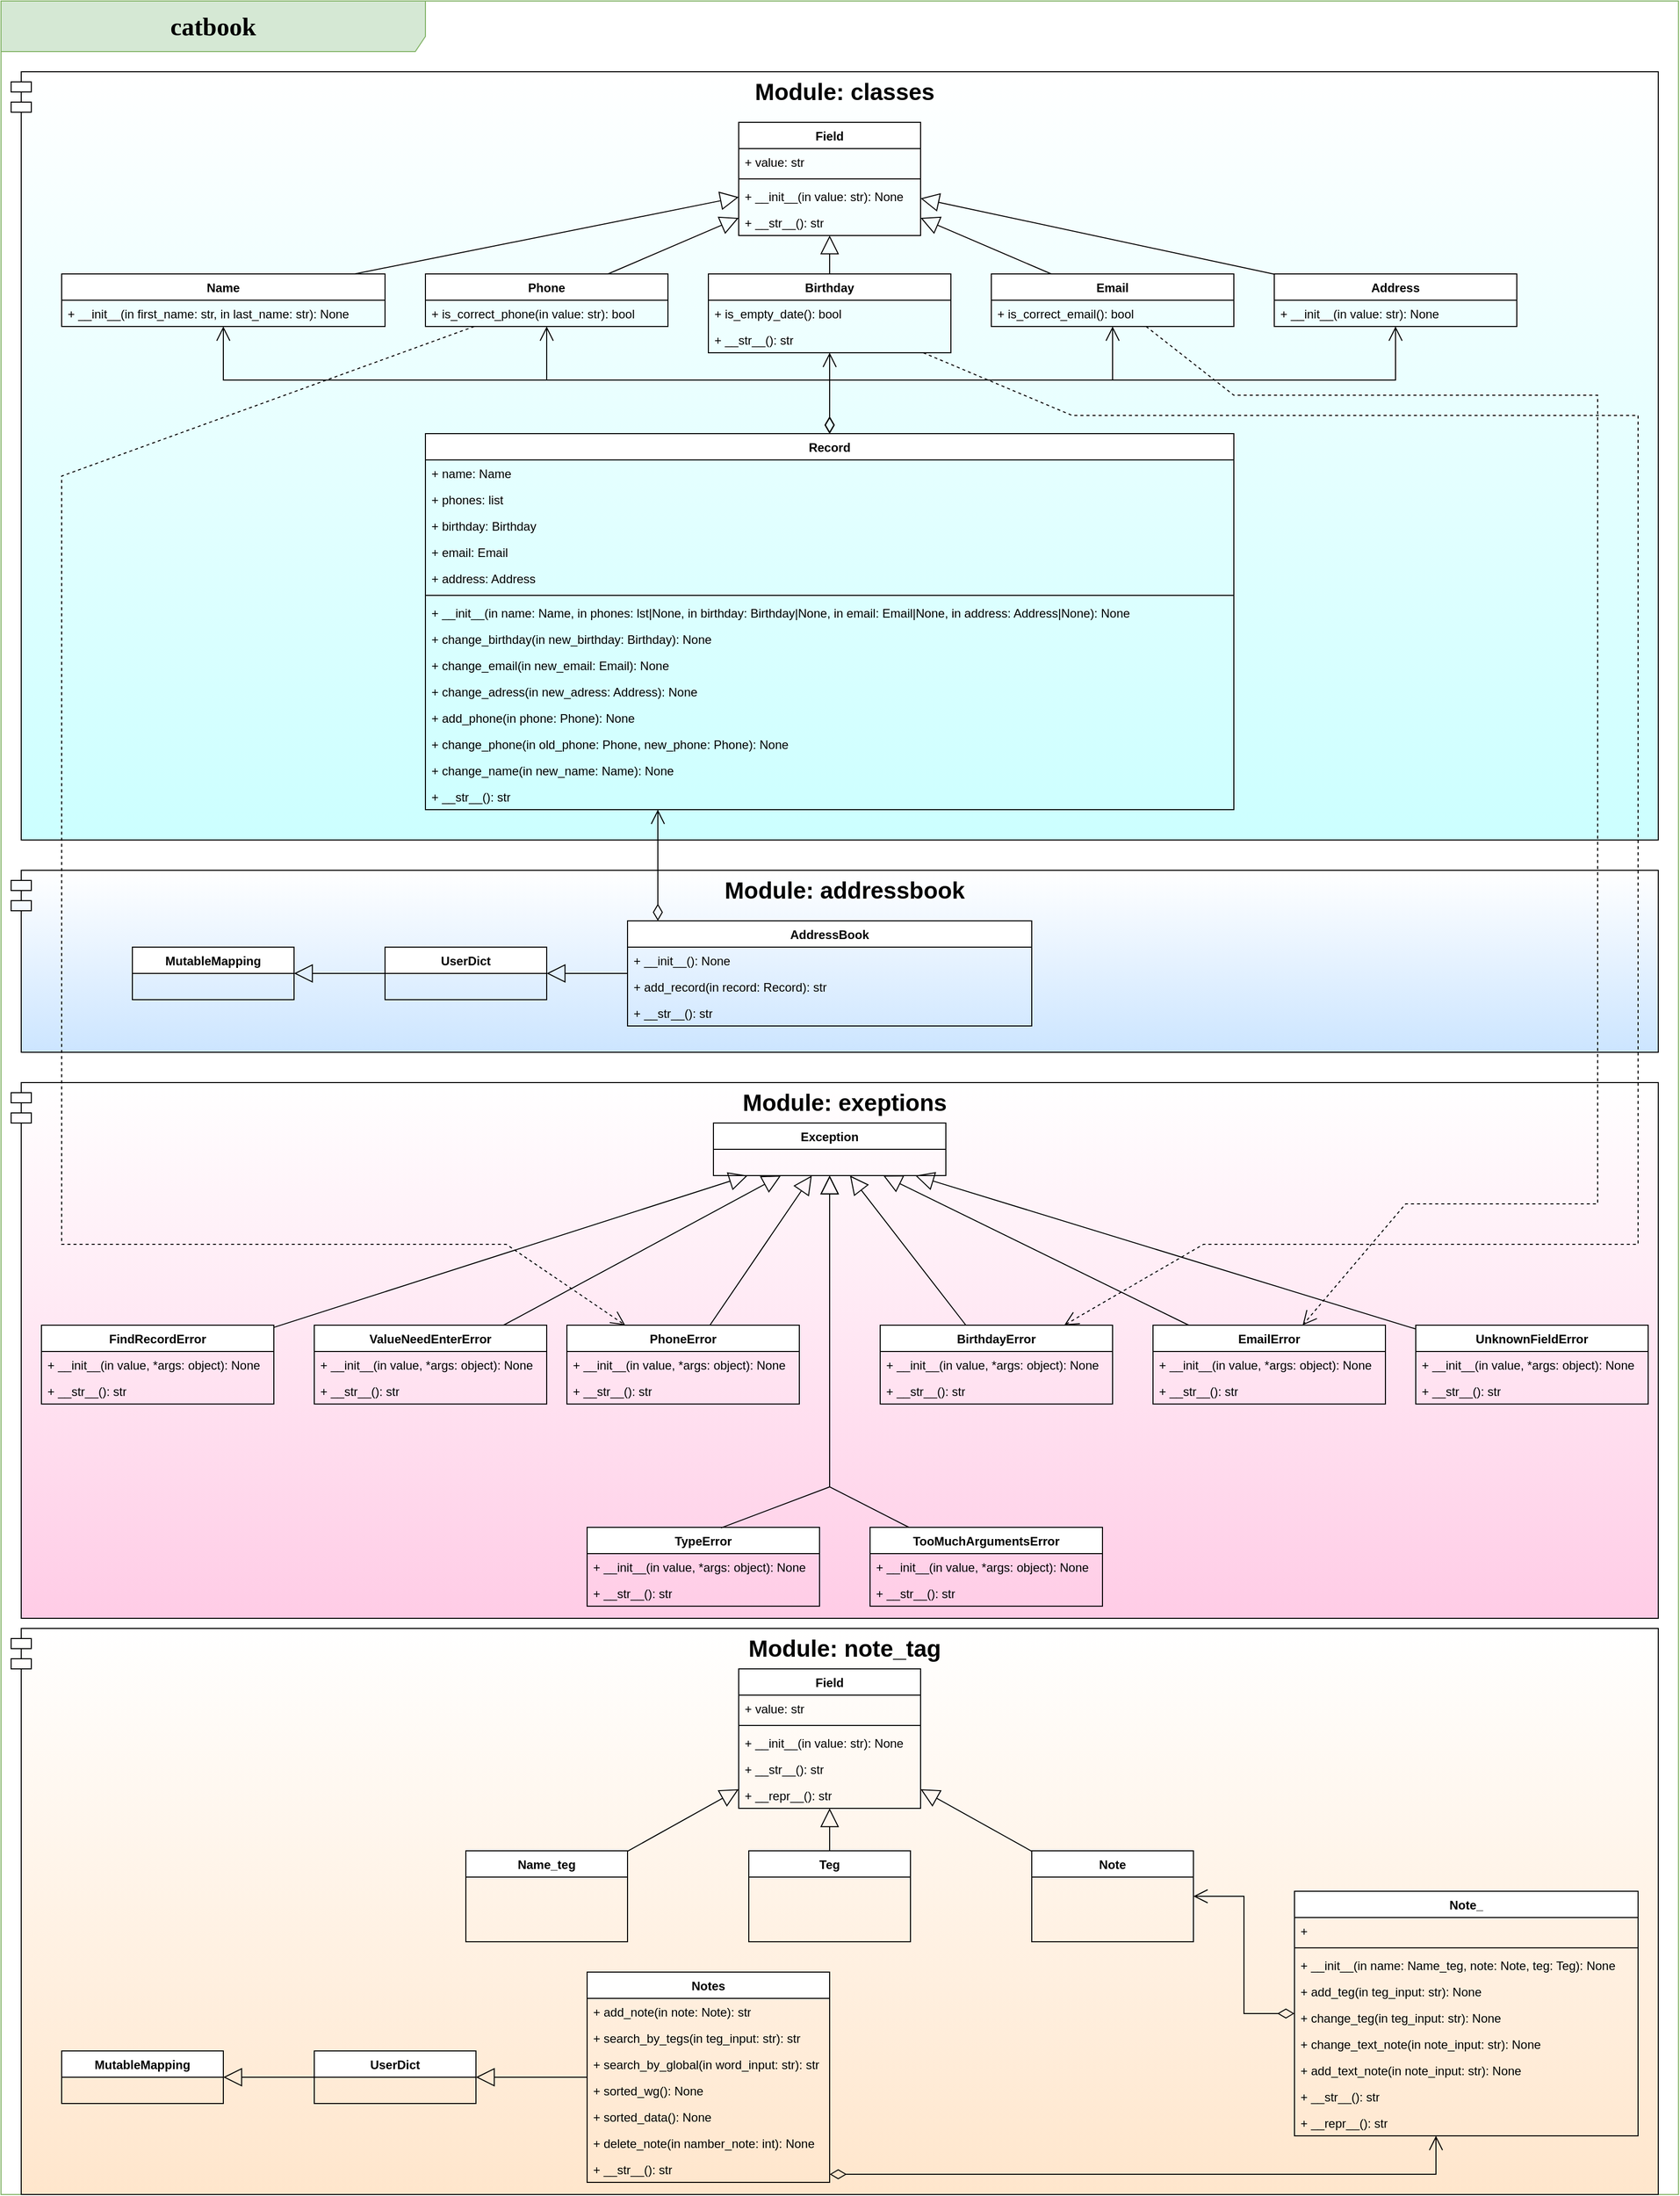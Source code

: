 <mxfile version="21.6.8" type="github">
  <diagram name="Page-1" id="c4acf3e9-155e-7222-9cf6-157b1a14988f">
    <mxGraphModel dx="1956" dy="1138" grid="1" gridSize="10" guides="1" tooltips="1" connect="1" arrows="1" fold="1" page="1" pageScale="1" pageWidth="850" pageHeight="1100" background="none" math="0" shadow="0">
      <root>
        <mxCell id="0" />
        <mxCell id="1" parent="0" />
        <mxCell id="17acba5748e5396b-1" value="&lt;font style=&quot;font-size: 25px;&quot;&gt;&lt;b&gt;catbook&lt;/b&gt;&lt;/font&gt;" style="shape=umlFrame;whiteSpace=wrap;html=1;rounded=0;shadow=0;comic=0;labelBackgroundColor=none;strokeWidth=1;fontFamily=Verdana;fontSize=10;align=center;fillColor=#d5e8d4;strokeColor=#82b366;width=420;height=50;" parent="1" vertex="1">
          <mxGeometry x="20" y="10" width="1660" height="2170" as="geometry" />
        </mxCell>
        <mxCell id="bwZgKnfz8c7N0l1E8Si0-208" value="&lt;font style=&quot;font-size: 23px;&quot;&gt;&lt;b&gt;Module: note_tag&lt;/b&gt;&lt;/font&gt;" style="shape=module;align=left;spacingLeft=20;align=center;verticalAlign=top;whiteSpace=wrap;html=1;fillStyle=solid;gradientColor=#FFE6CC;" vertex="1" parent="1">
          <mxGeometry x="30" y="1620" width="1630" height="560" as="geometry" />
        </mxCell>
        <mxCell id="bwZgKnfz8c7N0l1E8Si0-207" value="&lt;font style=&quot;font-size: 23px;&quot;&gt;&lt;b&gt;Module: exeptions&lt;/b&gt;&lt;/font&gt;" style="shape=module;align=left;spacingLeft=20;align=center;verticalAlign=top;whiteSpace=wrap;html=1;fillStyle=solid;gradientColor=#FFCCE6;" vertex="1" parent="1">
          <mxGeometry x="30" y="1080" width="1630" height="530" as="geometry" />
        </mxCell>
        <mxCell id="bwZgKnfz8c7N0l1E8Si0-205" value="&lt;font style=&quot;font-size: 23px;&quot;&gt;&lt;b&gt;Module: addressbook&lt;/b&gt;&lt;/font&gt;" style="shape=module;align=left;spacingLeft=20;align=center;verticalAlign=top;whiteSpace=wrap;html=1;fillStyle=solid;gradientColor=#CCE5FF;" vertex="1" parent="1">
          <mxGeometry x="30" y="870" width="1630" height="180" as="geometry" />
        </mxCell>
        <mxCell id="bwZgKnfz8c7N0l1E8Si0-204" value="&lt;font style=&quot;font-size: 23px;&quot;&gt;&lt;b&gt;Module: classes&lt;/b&gt;&lt;/font&gt;" style="shape=module;align=left;spacingLeft=20;align=center;verticalAlign=top;whiteSpace=wrap;html=1;fillStyle=solid;gradientColor=#CCFFFF;" vertex="1" parent="1">
          <mxGeometry x="30" y="80" width="1630" height="760" as="geometry" />
        </mxCell>
        <mxCell id="bwZgKnfz8c7N0l1E8Si0-1" value="Field" style="swimlane;fontStyle=1;align=center;verticalAlign=top;childLayout=stackLayout;horizontal=1;startSize=26;horizontalStack=0;resizeParent=1;resizeParentMax=0;resizeLast=0;collapsible=1;marginBottom=0;whiteSpace=wrap;html=1;" vertex="1" parent="1">
          <mxGeometry x="750" y="130" width="180" height="112" as="geometry" />
        </mxCell>
        <mxCell id="bwZgKnfz8c7N0l1E8Si0-2" value="+ value: str" style="text;strokeColor=none;fillColor=none;align=left;verticalAlign=top;spacingLeft=4;spacingRight=4;overflow=hidden;rotatable=0;points=[[0,0.5],[1,0.5]];portConstraint=eastwest;whiteSpace=wrap;html=1;" vertex="1" parent="bwZgKnfz8c7N0l1E8Si0-1">
          <mxGeometry y="26" width="180" height="26" as="geometry" />
        </mxCell>
        <mxCell id="bwZgKnfz8c7N0l1E8Si0-3" value="" style="line;strokeWidth=1;fillColor=none;align=left;verticalAlign=middle;spacingTop=-1;spacingLeft=3;spacingRight=3;rotatable=0;labelPosition=right;points=[];portConstraint=eastwest;strokeColor=inherit;" vertex="1" parent="bwZgKnfz8c7N0l1E8Si0-1">
          <mxGeometry y="52" width="180" height="8" as="geometry" />
        </mxCell>
        <mxCell id="bwZgKnfz8c7N0l1E8Si0-4" value="+ __init__(in value: str): None" style="text;strokeColor=none;fillColor=none;align=left;verticalAlign=top;spacingLeft=4;spacingRight=4;overflow=hidden;rotatable=0;points=[[0,0.5],[1,0.5]];portConstraint=eastwest;whiteSpace=wrap;html=1;" vertex="1" parent="bwZgKnfz8c7N0l1E8Si0-1">
          <mxGeometry y="60" width="180" height="26" as="geometry" />
        </mxCell>
        <mxCell id="bwZgKnfz8c7N0l1E8Si0-5" value="+ __str__(): str" style="text;strokeColor=none;fillColor=none;align=left;verticalAlign=top;spacingLeft=4;spacingRight=4;overflow=hidden;rotatable=0;points=[[0,0.5],[1,0.5]];portConstraint=eastwest;whiteSpace=wrap;html=1;" vertex="1" parent="bwZgKnfz8c7N0l1E8Si0-1">
          <mxGeometry y="86" width="180" height="26" as="geometry" />
        </mxCell>
        <mxCell id="bwZgKnfz8c7N0l1E8Si0-6" value="Name" style="swimlane;fontStyle=1;align=center;verticalAlign=top;childLayout=stackLayout;horizontal=1;startSize=26;horizontalStack=0;resizeParent=1;resizeParentMax=0;resizeLast=0;collapsible=1;marginBottom=0;whiteSpace=wrap;html=1;" vertex="1" parent="1">
          <mxGeometry x="80" y="280" width="320" height="52" as="geometry" />
        </mxCell>
        <mxCell id="bwZgKnfz8c7N0l1E8Si0-9" value="+ __init__(in&amp;nbsp;first_name: str, in last_name&lt;span style=&quot;border-color: var(--border-color); background-color: initial;&quot;&gt;: str&lt;/span&gt;&lt;span style=&quot;background-color: initial;&quot;&gt;): None&lt;/span&gt;" style="text;strokeColor=none;fillColor=none;align=left;verticalAlign=top;spacingLeft=4;spacingRight=4;overflow=hidden;rotatable=0;points=[[0,0.5],[1,0.5]];portConstraint=eastwest;whiteSpace=wrap;html=1;" vertex="1" parent="bwZgKnfz8c7N0l1E8Si0-6">
          <mxGeometry y="26" width="320" height="26" as="geometry" />
        </mxCell>
        <mxCell id="bwZgKnfz8c7N0l1E8Si0-12" value="Phone" style="swimlane;fontStyle=1;align=center;verticalAlign=top;childLayout=stackLayout;horizontal=1;startSize=26;horizontalStack=0;resizeParent=1;resizeParentMax=0;resizeLast=0;collapsible=1;marginBottom=0;whiteSpace=wrap;html=1;" vertex="1" parent="1">
          <mxGeometry x="440" y="280" width="240" height="52" as="geometry" />
        </mxCell>
        <mxCell id="bwZgKnfz8c7N0l1E8Si0-13" value="+&amp;nbsp;is_correct_phone&lt;span style=&quot;background-color: initial;&quot;&gt;(in&amp;nbsp;value: str&lt;/span&gt;&lt;span style=&quot;background-color: initial;&quot;&gt;): bool&lt;/span&gt;" style="text;strokeColor=none;fillColor=none;align=left;verticalAlign=top;spacingLeft=4;spacingRight=4;overflow=hidden;rotatable=0;points=[[0,0.5],[1,0.5]];portConstraint=eastwest;whiteSpace=wrap;html=1;" vertex="1" parent="bwZgKnfz8c7N0l1E8Si0-12">
          <mxGeometry y="26" width="240" height="26" as="geometry" />
        </mxCell>
        <mxCell id="bwZgKnfz8c7N0l1E8Si0-16" value="Birthday" style="swimlane;fontStyle=1;align=center;verticalAlign=top;childLayout=stackLayout;horizontal=1;startSize=26;horizontalStack=0;resizeParent=1;resizeParentMax=0;resizeLast=0;collapsible=1;marginBottom=0;whiteSpace=wrap;html=1;" vertex="1" parent="1">
          <mxGeometry x="720" y="280" width="240" height="78" as="geometry" />
        </mxCell>
        <mxCell id="bwZgKnfz8c7N0l1E8Si0-17" value="+&amp;nbsp;is_empty_date&lt;span style=&quot;background-color: initial;&quot;&gt;(&lt;/span&gt;&lt;span style=&quot;background-color: initial;&quot;&gt;): bool&lt;/span&gt;" style="text;strokeColor=none;fillColor=none;align=left;verticalAlign=top;spacingLeft=4;spacingRight=4;overflow=hidden;rotatable=0;points=[[0,0.5],[1,0.5]];portConstraint=eastwest;whiteSpace=wrap;html=1;" vertex="1" parent="bwZgKnfz8c7N0l1E8Si0-16">
          <mxGeometry y="26" width="240" height="26" as="geometry" />
        </mxCell>
        <mxCell id="bwZgKnfz8c7N0l1E8Si0-18" value="+ __str__&lt;span style=&quot;background-color: initial;&quot;&gt;(&lt;/span&gt;&lt;span style=&quot;background-color: initial;&quot;&gt;): str&lt;/span&gt;" style="text;strokeColor=none;fillColor=none;align=left;verticalAlign=top;spacingLeft=4;spacingRight=4;overflow=hidden;rotatable=0;points=[[0,0.5],[1,0.5]];portConstraint=eastwest;whiteSpace=wrap;html=1;" vertex="1" parent="bwZgKnfz8c7N0l1E8Si0-16">
          <mxGeometry y="52" width="240" height="26" as="geometry" />
        </mxCell>
        <mxCell id="bwZgKnfz8c7N0l1E8Si0-19" value="Email" style="swimlane;fontStyle=1;align=center;verticalAlign=top;childLayout=stackLayout;horizontal=1;startSize=26;horizontalStack=0;resizeParent=1;resizeParentMax=0;resizeLast=0;collapsible=1;marginBottom=0;whiteSpace=wrap;html=1;" vertex="1" parent="1">
          <mxGeometry x="1000" y="280" width="240" height="52" as="geometry" />
        </mxCell>
        <mxCell id="bwZgKnfz8c7N0l1E8Si0-20" value="+&amp;nbsp;is_correct_email&lt;span style=&quot;background-color: initial;&quot;&gt;(&lt;/span&gt;&lt;span style=&quot;background-color: initial;&quot;&gt;): bool&lt;/span&gt;" style="text;strokeColor=none;fillColor=none;align=left;verticalAlign=top;spacingLeft=4;spacingRight=4;overflow=hidden;rotatable=0;points=[[0,0.5],[1,0.5]];portConstraint=eastwest;whiteSpace=wrap;html=1;" vertex="1" parent="bwZgKnfz8c7N0l1E8Si0-19">
          <mxGeometry y="26" width="240" height="26" as="geometry" />
        </mxCell>
        <mxCell id="bwZgKnfz8c7N0l1E8Si0-22" value="Address" style="swimlane;fontStyle=1;align=center;verticalAlign=top;childLayout=stackLayout;horizontal=1;startSize=26;horizontalStack=0;resizeParent=1;resizeParentMax=0;resizeLast=0;collapsible=1;marginBottom=0;whiteSpace=wrap;html=1;" vertex="1" parent="1">
          <mxGeometry x="1280" y="280" width="240" height="52" as="geometry" />
        </mxCell>
        <mxCell id="bwZgKnfz8c7N0l1E8Si0-23" value="+ __init__(in value: str): None" style="text;strokeColor=none;fillColor=none;align=left;verticalAlign=top;spacingLeft=4;spacingRight=4;overflow=hidden;rotatable=0;points=[[0,0.5],[1,0.5]];portConstraint=eastwest;whiteSpace=wrap;html=1;" vertex="1" parent="bwZgKnfz8c7N0l1E8Si0-22">
          <mxGeometry y="26" width="240" height="26" as="geometry" />
        </mxCell>
        <mxCell id="bwZgKnfz8c7N0l1E8Si0-44" value="Record" style="swimlane;fontStyle=1;align=center;verticalAlign=top;childLayout=stackLayout;horizontal=1;startSize=26;horizontalStack=0;resizeParent=1;resizeParentMax=0;resizeLast=0;collapsible=1;marginBottom=0;whiteSpace=wrap;html=1;" vertex="1" parent="1">
          <mxGeometry x="440" y="438" width="800" height="372" as="geometry" />
        </mxCell>
        <mxCell id="bwZgKnfz8c7N0l1E8Si0-45" value="+ name: Name" style="text;strokeColor=none;fillColor=none;align=left;verticalAlign=top;spacingLeft=4;spacingRight=4;overflow=hidden;rotatable=0;points=[[0,0.5],[1,0.5]];portConstraint=eastwest;whiteSpace=wrap;html=1;" vertex="1" parent="bwZgKnfz8c7N0l1E8Si0-44">
          <mxGeometry y="26" width="800" height="26" as="geometry" />
        </mxCell>
        <mxCell id="bwZgKnfz8c7N0l1E8Si0-50" value="+ phones: list" style="text;strokeColor=none;fillColor=none;align=left;verticalAlign=top;spacingLeft=4;spacingRight=4;overflow=hidden;rotatable=0;points=[[0,0.5],[1,0.5]];portConstraint=eastwest;whiteSpace=wrap;html=1;" vertex="1" parent="bwZgKnfz8c7N0l1E8Si0-44">
          <mxGeometry y="52" width="800" height="26" as="geometry" />
        </mxCell>
        <mxCell id="bwZgKnfz8c7N0l1E8Si0-51" value="+ birthday: Birthday" style="text;strokeColor=none;fillColor=none;align=left;verticalAlign=top;spacingLeft=4;spacingRight=4;overflow=hidden;rotatable=0;points=[[0,0.5],[1,0.5]];portConstraint=eastwest;whiteSpace=wrap;html=1;" vertex="1" parent="bwZgKnfz8c7N0l1E8Si0-44">
          <mxGeometry y="78" width="800" height="26" as="geometry" />
        </mxCell>
        <mxCell id="bwZgKnfz8c7N0l1E8Si0-52" value="+ email: Email" style="text;strokeColor=none;fillColor=none;align=left;verticalAlign=top;spacingLeft=4;spacingRight=4;overflow=hidden;rotatable=0;points=[[0,0.5],[1,0.5]];portConstraint=eastwest;whiteSpace=wrap;html=1;" vertex="1" parent="bwZgKnfz8c7N0l1E8Si0-44">
          <mxGeometry y="104" width="800" height="26" as="geometry" />
        </mxCell>
        <mxCell id="bwZgKnfz8c7N0l1E8Si0-53" value="+ address: Address" style="text;strokeColor=none;fillColor=none;align=left;verticalAlign=top;spacingLeft=4;spacingRight=4;overflow=hidden;rotatable=0;points=[[0,0.5],[1,0.5]];portConstraint=eastwest;whiteSpace=wrap;html=1;" vertex="1" parent="bwZgKnfz8c7N0l1E8Si0-44">
          <mxGeometry y="130" width="800" height="26" as="geometry" />
        </mxCell>
        <mxCell id="bwZgKnfz8c7N0l1E8Si0-46" value="" style="line;strokeWidth=1;fillColor=none;align=left;verticalAlign=middle;spacingTop=-1;spacingLeft=3;spacingRight=3;rotatable=0;labelPosition=right;points=[];portConstraint=eastwest;strokeColor=inherit;" vertex="1" parent="bwZgKnfz8c7N0l1E8Si0-44">
          <mxGeometry y="156" width="800" height="8" as="geometry" />
        </mxCell>
        <mxCell id="bwZgKnfz8c7N0l1E8Si0-54" value="+ __init__(in name: Name, in phones: lst|None, in birthday: Birthday|None, in email: Email|None, in address: Address|None): None" style="text;strokeColor=none;fillColor=none;align=left;verticalAlign=top;spacingLeft=4;spacingRight=4;overflow=hidden;rotatable=0;points=[[0,0.5],[1,0.5]];portConstraint=eastwest;whiteSpace=wrap;html=1;" vertex="1" parent="bwZgKnfz8c7N0l1E8Si0-44">
          <mxGeometry y="164" width="800" height="26" as="geometry" />
        </mxCell>
        <mxCell id="bwZgKnfz8c7N0l1E8Si0-47" value="+&amp;nbsp;change_birthday&lt;span style=&quot;background-color: initial;&quot;&gt;(in new_birthday: Birthday): None&lt;/span&gt;" style="text;strokeColor=none;fillColor=none;align=left;verticalAlign=top;spacingLeft=4;spacingRight=4;overflow=hidden;rotatable=0;points=[[0,0.5],[1,0.5]];portConstraint=eastwest;whiteSpace=wrap;html=1;" vertex="1" parent="bwZgKnfz8c7N0l1E8Si0-44">
          <mxGeometry y="190" width="800" height="26" as="geometry" />
        </mxCell>
        <mxCell id="bwZgKnfz8c7N0l1E8Si0-55" value="+&amp;nbsp;change_email&lt;span style=&quot;background-color: initial;&quot;&gt;(in new_email: Email): None&lt;/span&gt;" style="text;strokeColor=none;fillColor=none;align=left;verticalAlign=top;spacingLeft=4;spacingRight=4;overflow=hidden;rotatable=0;points=[[0,0.5],[1,0.5]];portConstraint=eastwest;whiteSpace=wrap;html=1;" vertex="1" parent="bwZgKnfz8c7N0l1E8Si0-44">
          <mxGeometry y="216" width="800" height="26" as="geometry" />
        </mxCell>
        <mxCell id="bwZgKnfz8c7N0l1E8Si0-56" value="+&amp;nbsp;change_adress&lt;span style=&quot;background-color: initial;&quot;&gt;(in new_adress: Address): None&lt;/span&gt;" style="text;strokeColor=none;fillColor=none;align=left;verticalAlign=top;spacingLeft=4;spacingRight=4;overflow=hidden;rotatable=0;points=[[0,0.5],[1,0.5]];portConstraint=eastwest;whiteSpace=wrap;html=1;" vertex="1" parent="bwZgKnfz8c7N0l1E8Si0-44">
          <mxGeometry y="242" width="800" height="26" as="geometry" />
        </mxCell>
        <mxCell id="bwZgKnfz8c7N0l1E8Si0-57" value="+&amp;nbsp;add_phone&lt;span style=&quot;background-color: initial;&quot;&gt;(in phone: Phone): None&lt;/span&gt;" style="text;strokeColor=none;fillColor=none;align=left;verticalAlign=top;spacingLeft=4;spacingRight=4;overflow=hidden;rotatable=0;points=[[0,0.5],[1,0.5]];portConstraint=eastwest;whiteSpace=wrap;html=1;" vertex="1" parent="bwZgKnfz8c7N0l1E8Si0-44">
          <mxGeometry y="268" width="800" height="26" as="geometry" />
        </mxCell>
        <mxCell id="bwZgKnfz8c7N0l1E8Si0-58" value="+&amp;nbsp;change_phone&lt;span style=&quot;background-color: initial;&quot;&gt;(in old_phone: Phone, new_phone: Phone): None&lt;/span&gt;" style="text;strokeColor=none;fillColor=none;align=left;verticalAlign=top;spacingLeft=4;spacingRight=4;overflow=hidden;rotatable=0;points=[[0,0.5],[1,0.5]];portConstraint=eastwest;whiteSpace=wrap;html=1;" vertex="1" parent="bwZgKnfz8c7N0l1E8Si0-44">
          <mxGeometry y="294" width="800" height="26" as="geometry" />
        </mxCell>
        <mxCell id="bwZgKnfz8c7N0l1E8Si0-59" value="+&amp;nbsp;change_name&lt;span style=&quot;background-color: initial;&quot;&gt;(in new_name: Name): None&lt;/span&gt;" style="text;strokeColor=none;fillColor=none;align=left;verticalAlign=top;spacingLeft=4;spacingRight=4;overflow=hidden;rotatable=0;points=[[0,0.5],[1,0.5]];portConstraint=eastwest;whiteSpace=wrap;html=1;" vertex="1" parent="bwZgKnfz8c7N0l1E8Si0-44">
          <mxGeometry y="320" width="800" height="26" as="geometry" />
        </mxCell>
        <mxCell id="bwZgKnfz8c7N0l1E8Si0-48" value="+ __str__(): str" style="text;strokeColor=none;fillColor=none;align=left;verticalAlign=top;spacingLeft=4;spacingRight=4;overflow=hidden;rotatable=0;points=[[0,0.5],[1,0.5]];portConstraint=eastwest;whiteSpace=wrap;html=1;" vertex="1" parent="bwZgKnfz8c7N0l1E8Si0-44">
          <mxGeometry y="346" width="800" height="26" as="geometry" />
        </mxCell>
        <mxCell id="bwZgKnfz8c7N0l1E8Si0-60" value="AddressBook" style="swimlane;fontStyle=1;align=center;verticalAlign=top;childLayout=stackLayout;horizontal=1;startSize=26;horizontalStack=0;resizeParent=1;resizeParentMax=0;resizeLast=0;collapsible=1;marginBottom=0;whiteSpace=wrap;html=1;" vertex="1" parent="1">
          <mxGeometry x="640" y="920" width="400" height="104" as="geometry" />
        </mxCell>
        <mxCell id="bwZgKnfz8c7N0l1E8Si0-67" value="+ __init__(): None" style="text;strokeColor=none;fillColor=none;align=left;verticalAlign=top;spacingLeft=4;spacingRight=4;overflow=hidden;rotatable=0;points=[[0,0.5],[1,0.5]];portConstraint=eastwest;whiteSpace=wrap;html=1;" vertex="1" parent="bwZgKnfz8c7N0l1E8Si0-60">
          <mxGeometry y="26" width="400" height="26" as="geometry" />
        </mxCell>
        <mxCell id="bwZgKnfz8c7N0l1E8Si0-68" value="+&amp;nbsp;add_record&lt;span style=&quot;background-color: initial;&quot;&gt;(in record: Record): str&lt;/span&gt;" style="text;strokeColor=none;fillColor=none;align=left;verticalAlign=top;spacingLeft=4;spacingRight=4;overflow=hidden;rotatable=0;points=[[0,0.5],[1,0.5]];portConstraint=eastwest;whiteSpace=wrap;html=1;" vertex="1" parent="bwZgKnfz8c7N0l1E8Si0-60">
          <mxGeometry y="52" width="400" height="26" as="geometry" />
        </mxCell>
        <mxCell id="bwZgKnfz8c7N0l1E8Si0-74" value="+ __str__(): str" style="text;strokeColor=none;fillColor=none;align=left;verticalAlign=top;spacingLeft=4;spacingRight=4;overflow=hidden;rotatable=0;points=[[0,0.5],[1,0.5]];portConstraint=eastwest;whiteSpace=wrap;html=1;" vertex="1" parent="bwZgKnfz8c7N0l1E8Si0-60">
          <mxGeometry y="78" width="400" height="26" as="geometry" />
        </mxCell>
        <mxCell id="bwZgKnfz8c7N0l1E8Si0-75" value="UserDict" style="swimlane;fontStyle=1;align=center;verticalAlign=top;childLayout=stackLayout;horizontal=1;startSize=26;horizontalStack=0;resizeParent=1;resizeParentMax=0;resizeLast=0;collapsible=1;marginBottom=0;whiteSpace=wrap;html=1;" vertex="1" parent="1">
          <mxGeometry x="400" y="946" width="160" height="52" as="geometry" />
        </mxCell>
        <mxCell id="bwZgKnfz8c7N0l1E8Si0-80" value="" style="endArrow=block;endSize=16;endFill=0;html=1;rounded=0;entryX=1;entryY=0.5;entryDx=0;entryDy=0;" edge="1" parent="1" source="bwZgKnfz8c7N0l1E8Si0-60" target="bwZgKnfz8c7N0l1E8Si0-75">
          <mxGeometry width="160" relative="1" as="geometry">
            <mxPoint x="860" y="1050" as="sourcePoint" />
            <mxPoint x="1020" y="1050" as="targetPoint" />
          </mxGeometry>
        </mxCell>
        <mxCell id="bwZgKnfz8c7N0l1E8Si0-82" value="" style="endArrow=open;html=1;endSize=12;startArrow=diamondThin;startSize=14;startFill=0;edgeStyle=orthogonalEdgeStyle;align=left;verticalAlign=bottom;rounded=0;" edge="1" parent="1" source="bwZgKnfz8c7N0l1E8Si0-60" target="bwZgKnfz8c7N0l1E8Si0-44">
          <mxGeometry x="-1" y="3" relative="1" as="geometry">
            <mxPoint x="690" y="1040" as="sourcePoint" />
            <mxPoint x="850" y="1040" as="targetPoint" />
            <Array as="points">
              <mxPoint x="670" y="860" />
              <mxPoint x="670" y="860" />
            </Array>
          </mxGeometry>
        </mxCell>
        <mxCell id="bwZgKnfz8c7N0l1E8Si0-87" value="" style="endArrow=open;html=1;endSize=12;startArrow=diamondThin;startSize=14;startFill=0;edgeStyle=orthogonalEdgeStyle;align=left;verticalAlign=bottom;rounded=0;exitX=0.5;exitY=0;exitDx=0;exitDy=0;" edge="1" parent="1" source="bwZgKnfz8c7N0l1E8Si0-44" target="bwZgKnfz8c7N0l1E8Si0-6">
          <mxGeometry x="-1" y="3" relative="1" as="geometry">
            <mxPoint x="329.97" y="893" as="sourcePoint" />
            <mxPoint x="110.029" y="610" as="targetPoint" />
          </mxGeometry>
        </mxCell>
        <mxCell id="bwZgKnfz8c7N0l1E8Si0-89" value="" style="endArrow=open;html=1;endSize=12;startArrow=diamondThin;startSize=14;startFill=0;edgeStyle=orthogonalEdgeStyle;align=left;verticalAlign=bottom;rounded=0;exitX=0.5;exitY=0;exitDx=0;exitDy=0;" edge="1" parent="1" source="bwZgKnfz8c7N0l1E8Si0-44" target="bwZgKnfz8c7N0l1E8Si0-12">
          <mxGeometry x="-1" y="3" relative="1" as="geometry">
            <mxPoint x="240" y="540" as="sourcePoint" />
            <mxPoint x="400" y="540" as="targetPoint" />
          </mxGeometry>
        </mxCell>
        <mxCell id="bwZgKnfz8c7N0l1E8Si0-90" value="" style="endArrow=open;html=1;endSize=12;startArrow=diamondThin;startSize=14;startFill=0;edgeStyle=orthogonalEdgeStyle;align=left;verticalAlign=bottom;rounded=0;exitX=0.5;exitY=0;exitDx=0;exitDy=0;" edge="1" parent="1" source="bwZgKnfz8c7N0l1E8Si0-44" target="bwZgKnfz8c7N0l1E8Si0-16">
          <mxGeometry x="-1" y="3" relative="1" as="geometry">
            <mxPoint x="1320" y="580" as="sourcePoint" />
            <mxPoint x="1480" y="580" as="targetPoint" />
          </mxGeometry>
        </mxCell>
        <mxCell id="bwZgKnfz8c7N0l1E8Si0-91" value="" style="endArrow=open;html=1;endSize=12;startArrow=diamondThin;startSize=14;startFill=0;edgeStyle=orthogonalEdgeStyle;align=left;verticalAlign=bottom;rounded=0;exitX=0.5;exitY=0;exitDx=0;exitDy=0;" edge="1" parent="1" source="bwZgKnfz8c7N0l1E8Si0-44" target="bwZgKnfz8c7N0l1E8Si0-19">
          <mxGeometry x="-1" y="3" relative="1" as="geometry">
            <mxPoint x="1350" y="560" as="sourcePoint" />
            <mxPoint x="1510" y="560" as="targetPoint" />
          </mxGeometry>
        </mxCell>
        <mxCell id="bwZgKnfz8c7N0l1E8Si0-92" value="" style="endArrow=open;html=1;endSize=12;startArrow=diamondThin;startSize=14;startFill=0;edgeStyle=orthogonalEdgeStyle;align=left;verticalAlign=bottom;rounded=0;exitX=0.5;exitY=0;exitDx=0;exitDy=0;" edge="1" parent="1" source="bwZgKnfz8c7N0l1E8Si0-44" target="bwZgKnfz8c7N0l1E8Si0-22">
          <mxGeometry x="-1" y="3" relative="1" as="geometry">
            <mxPoint x="1370" y="560" as="sourcePoint" />
            <mxPoint x="1530" y="560" as="targetPoint" />
          </mxGeometry>
        </mxCell>
        <mxCell id="bwZgKnfz8c7N0l1E8Si0-93" value="" style="endArrow=block;endSize=16;endFill=0;html=1;rounded=0;" edge="1" parent="1" source="bwZgKnfz8c7N0l1E8Si0-6" target="bwZgKnfz8c7N0l1E8Si0-1">
          <mxGeometry width="160" relative="1" as="geometry">
            <mxPoint x="300" y="192" as="sourcePoint" />
            <mxPoint x="460" y="192" as="targetPoint" />
          </mxGeometry>
        </mxCell>
        <mxCell id="bwZgKnfz8c7N0l1E8Si0-94" value="" style="endArrow=block;endSize=16;endFill=0;html=1;rounded=0;" edge="1" parent="1" source="bwZgKnfz8c7N0l1E8Si0-12" target="bwZgKnfz8c7N0l1E8Si0-1">
          <mxGeometry width="160" relative="1" as="geometry">
            <mxPoint x="620" y="240" as="sourcePoint" />
            <mxPoint x="780" y="240" as="targetPoint" />
          </mxGeometry>
        </mxCell>
        <mxCell id="bwZgKnfz8c7N0l1E8Si0-95" value="" style="endArrow=block;endSize=16;endFill=0;html=1;rounded=0;" edge="1" parent="1" source="bwZgKnfz8c7N0l1E8Si0-16" target="bwZgKnfz8c7N0l1E8Si0-1">
          <mxGeometry width="160" relative="1" as="geometry">
            <mxPoint x="1230" y="160" as="sourcePoint" />
            <mxPoint x="1390" y="160" as="targetPoint" />
          </mxGeometry>
        </mxCell>
        <mxCell id="bwZgKnfz8c7N0l1E8Si0-96" value="" style="endArrow=block;endSize=16;endFill=0;html=1;rounded=0;" edge="1" parent="1" source="bwZgKnfz8c7N0l1E8Si0-19" target="bwZgKnfz8c7N0l1E8Si0-1">
          <mxGeometry width="160" relative="1" as="geometry">
            <mxPoint x="1200" y="190" as="sourcePoint" />
            <mxPoint x="1360" y="190" as="targetPoint" />
          </mxGeometry>
        </mxCell>
        <mxCell id="bwZgKnfz8c7N0l1E8Si0-98" value="" style="endArrow=block;endSize=16;endFill=0;html=1;rounded=0;" edge="1" parent="1" source="bwZgKnfz8c7N0l1E8Si0-22" target="bwZgKnfz8c7N0l1E8Si0-1">
          <mxGeometry width="160" relative="1" as="geometry">
            <mxPoint x="1270" y="130" as="sourcePoint" />
            <mxPoint x="1430" y="130" as="targetPoint" />
          </mxGeometry>
        </mxCell>
        <mxCell id="bwZgKnfz8c7N0l1E8Si0-103" value="MutableMapping" style="swimlane;fontStyle=1;align=center;verticalAlign=top;childLayout=stackLayout;horizontal=1;startSize=26;horizontalStack=0;resizeParent=1;resizeParentMax=0;resizeLast=0;collapsible=1;marginBottom=0;whiteSpace=wrap;html=1;" vertex="1" parent="1">
          <mxGeometry x="150" y="946" width="160" height="52" as="geometry" />
        </mxCell>
        <mxCell id="bwZgKnfz8c7N0l1E8Si0-104" value="" style="endArrow=block;endSize=16;endFill=0;html=1;rounded=0;" edge="1" parent="1" source="bwZgKnfz8c7N0l1E8Si0-75" target="bwZgKnfz8c7N0l1E8Si0-103">
          <mxGeometry width="160" relative="1" as="geometry">
            <mxPoint x="320" y="1280" as="sourcePoint" />
            <mxPoint x="480" y="1280" as="targetPoint" />
          </mxGeometry>
        </mxCell>
        <mxCell id="bwZgKnfz8c7N0l1E8Si0-105" value="Exception" style="swimlane;fontStyle=1;align=center;verticalAlign=top;childLayout=stackLayout;horizontal=1;startSize=26;horizontalStack=0;resizeParent=1;resizeParentMax=0;resizeLast=0;collapsible=1;marginBottom=0;whiteSpace=wrap;html=1;" vertex="1" parent="1">
          <mxGeometry x="725" y="1120" width="230" height="52" as="geometry" />
        </mxCell>
        <mxCell id="bwZgKnfz8c7N0l1E8Si0-109" value="FindRecordError" style="swimlane;fontStyle=1;align=center;verticalAlign=top;childLayout=stackLayout;horizontal=1;startSize=26;horizontalStack=0;resizeParent=1;resizeParentMax=0;resizeLast=0;collapsible=1;marginBottom=0;whiteSpace=wrap;html=1;" vertex="1" parent="1">
          <mxGeometry x="60" y="1320" width="230" height="78" as="geometry" />
        </mxCell>
        <mxCell id="bwZgKnfz8c7N0l1E8Si0-110" value="+ __init__(in value, *args: object): None" style="text;strokeColor=none;fillColor=none;align=left;verticalAlign=top;spacingLeft=4;spacingRight=4;overflow=hidden;rotatable=0;points=[[0,0.5],[1,0.5]];portConstraint=eastwest;whiteSpace=wrap;html=1;" vertex="1" parent="bwZgKnfz8c7N0l1E8Si0-109">
          <mxGeometry y="26" width="230" height="26" as="geometry" />
        </mxCell>
        <mxCell id="bwZgKnfz8c7N0l1E8Si0-111" value="+ __str__(): str" style="text;strokeColor=none;fillColor=none;align=left;verticalAlign=top;spacingLeft=4;spacingRight=4;overflow=hidden;rotatable=0;points=[[0,0.5],[1,0.5]];portConstraint=eastwest;whiteSpace=wrap;html=1;" vertex="1" parent="bwZgKnfz8c7N0l1E8Si0-109">
          <mxGeometry y="52" width="230" height="26" as="geometry" />
        </mxCell>
        <mxCell id="bwZgKnfz8c7N0l1E8Si0-112" value="" style="endArrow=block;endSize=16;endFill=0;html=1;rounded=0;" edge="1" parent="1" source="bwZgKnfz8c7N0l1E8Si0-109" target="bwZgKnfz8c7N0l1E8Si0-105">
          <mxGeometry width="160" relative="1" as="geometry">
            <mxPoint x="380" y="1560" as="sourcePoint" />
            <mxPoint x="540" y="1560" as="targetPoint" />
          </mxGeometry>
        </mxCell>
        <mxCell id="bwZgKnfz8c7N0l1E8Si0-113" value="ValueNeedEnterError" style="swimlane;fontStyle=1;align=center;verticalAlign=top;childLayout=stackLayout;horizontal=1;startSize=26;horizontalStack=0;resizeParent=1;resizeParentMax=0;resizeLast=0;collapsible=1;marginBottom=0;whiteSpace=wrap;html=1;" vertex="1" parent="1">
          <mxGeometry x="330" y="1320" width="230" height="78" as="geometry" />
        </mxCell>
        <mxCell id="bwZgKnfz8c7N0l1E8Si0-114" value="+ __init__(in value, *args: object): None" style="text;strokeColor=none;fillColor=none;align=left;verticalAlign=top;spacingLeft=4;spacingRight=4;overflow=hidden;rotatable=0;points=[[0,0.5],[1,0.5]];portConstraint=eastwest;whiteSpace=wrap;html=1;" vertex="1" parent="bwZgKnfz8c7N0l1E8Si0-113">
          <mxGeometry y="26" width="230" height="26" as="geometry" />
        </mxCell>
        <mxCell id="bwZgKnfz8c7N0l1E8Si0-115" value="+ __str__(): str" style="text;strokeColor=none;fillColor=none;align=left;verticalAlign=top;spacingLeft=4;spacingRight=4;overflow=hidden;rotatable=0;points=[[0,0.5],[1,0.5]];portConstraint=eastwest;whiteSpace=wrap;html=1;" vertex="1" parent="bwZgKnfz8c7N0l1E8Si0-113">
          <mxGeometry y="52" width="230" height="26" as="geometry" />
        </mxCell>
        <mxCell id="bwZgKnfz8c7N0l1E8Si0-116" value="" style="endArrow=block;endSize=16;endFill=0;html=1;rounded=0;" edge="1" parent="1" source="bwZgKnfz8c7N0l1E8Si0-113" target="bwZgKnfz8c7N0l1E8Si0-105">
          <mxGeometry width="160" relative="1" as="geometry">
            <mxPoint x="600" y="1628" as="sourcePoint" />
            <mxPoint x="1061" y="1518" as="targetPoint" />
          </mxGeometry>
        </mxCell>
        <mxCell id="bwZgKnfz8c7N0l1E8Si0-117" value="PhoneError" style="swimlane;fontStyle=1;align=center;verticalAlign=top;childLayout=stackLayout;horizontal=1;startSize=26;horizontalStack=0;resizeParent=1;resizeParentMax=0;resizeLast=0;collapsible=1;marginBottom=0;whiteSpace=wrap;html=1;" vertex="1" parent="1">
          <mxGeometry x="580" y="1320" width="230" height="78" as="geometry" />
        </mxCell>
        <mxCell id="bwZgKnfz8c7N0l1E8Si0-118" value="+ __init__(in value, *args: object): None" style="text;strokeColor=none;fillColor=none;align=left;verticalAlign=top;spacingLeft=4;spacingRight=4;overflow=hidden;rotatable=0;points=[[0,0.5],[1,0.5]];portConstraint=eastwest;whiteSpace=wrap;html=1;" vertex="1" parent="bwZgKnfz8c7N0l1E8Si0-117">
          <mxGeometry y="26" width="230" height="26" as="geometry" />
        </mxCell>
        <mxCell id="bwZgKnfz8c7N0l1E8Si0-119" value="+ __str__(): str" style="text;strokeColor=none;fillColor=none;align=left;verticalAlign=top;spacingLeft=4;spacingRight=4;overflow=hidden;rotatable=0;points=[[0,0.5],[1,0.5]];portConstraint=eastwest;whiteSpace=wrap;html=1;" vertex="1" parent="bwZgKnfz8c7N0l1E8Si0-117">
          <mxGeometry y="52" width="230" height="26" as="geometry" />
        </mxCell>
        <mxCell id="bwZgKnfz8c7N0l1E8Si0-120" value="" style="endArrow=block;endSize=16;endFill=0;html=1;rounded=0;" edge="1" parent="1" source="bwZgKnfz8c7N0l1E8Si0-117" target="bwZgKnfz8c7N0l1E8Si0-105">
          <mxGeometry width="160" relative="1" as="geometry">
            <mxPoint x="920.1" y="1578" as="sourcePoint" />
            <mxPoint x="1163.1" y="1480" as="targetPoint" />
          </mxGeometry>
        </mxCell>
        <mxCell id="bwZgKnfz8c7N0l1E8Si0-121" value="BirthdayError" style="swimlane;fontStyle=1;align=center;verticalAlign=top;childLayout=stackLayout;horizontal=1;startSize=26;horizontalStack=0;resizeParent=1;resizeParentMax=0;resizeLast=0;collapsible=1;marginBottom=0;whiteSpace=wrap;html=1;" vertex="1" parent="1">
          <mxGeometry x="890" y="1320" width="230" height="78" as="geometry" />
        </mxCell>
        <mxCell id="bwZgKnfz8c7N0l1E8Si0-122" value="+ __init__(in value, *args: object): None" style="text;strokeColor=none;fillColor=none;align=left;verticalAlign=top;spacingLeft=4;spacingRight=4;overflow=hidden;rotatable=0;points=[[0,0.5],[1,0.5]];portConstraint=eastwest;whiteSpace=wrap;html=1;" vertex="1" parent="bwZgKnfz8c7N0l1E8Si0-121">
          <mxGeometry y="26" width="230" height="26" as="geometry" />
        </mxCell>
        <mxCell id="bwZgKnfz8c7N0l1E8Si0-123" value="+ __str__(): str" style="text;strokeColor=none;fillColor=none;align=left;verticalAlign=top;spacingLeft=4;spacingRight=4;overflow=hidden;rotatable=0;points=[[0,0.5],[1,0.5]];portConstraint=eastwest;whiteSpace=wrap;html=1;" vertex="1" parent="bwZgKnfz8c7N0l1E8Si0-121">
          <mxGeometry y="52" width="230" height="26" as="geometry" />
        </mxCell>
        <mxCell id="bwZgKnfz8c7N0l1E8Si0-124" value="EmailError" style="swimlane;fontStyle=1;align=center;verticalAlign=top;childLayout=stackLayout;horizontal=1;startSize=26;horizontalStack=0;resizeParent=1;resizeParentMax=0;resizeLast=0;collapsible=1;marginBottom=0;whiteSpace=wrap;html=1;" vertex="1" parent="1">
          <mxGeometry x="1160" y="1320" width="230" height="78" as="geometry" />
        </mxCell>
        <mxCell id="bwZgKnfz8c7N0l1E8Si0-125" value="+ __init__(in value, *args: object): None" style="text;strokeColor=none;fillColor=none;align=left;verticalAlign=top;spacingLeft=4;spacingRight=4;overflow=hidden;rotatable=0;points=[[0,0.5],[1,0.5]];portConstraint=eastwest;whiteSpace=wrap;html=1;" vertex="1" parent="bwZgKnfz8c7N0l1E8Si0-124">
          <mxGeometry y="26" width="230" height="26" as="geometry" />
        </mxCell>
        <mxCell id="bwZgKnfz8c7N0l1E8Si0-126" value="+ __str__(): str" style="text;strokeColor=none;fillColor=none;align=left;verticalAlign=top;spacingLeft=4;spacingRight=4;overflow=hidden;rotatable=0;points=[[0,0.5],[1,0.5]];portConstraint=eastwest;whiteSpace=wrap;html=1;" vertex="1" parent="bwZgKnfz8c7N0l1E8Si0-124">
          <mxGeometry y="52" width="230" height="26" as="geometry" />
        </mxCell>
        <mxCell id="bwZgKnfz8c7N0l1E8Si0-127" value="UnknownFieldError" style="swimlane;fontStyle=1;align=center;verticalAlign=top;childLayout=stackLayout;horizontal=1;startSize=26;horizontalStack=0;resizeParent=1;resizeParentMax=0;resizeLast=0;collapsible=1;marginBottom=0;whiteSpace=wrap;html=1;" vertex="1" parent="1">
          <mxGeometry x="1420" y="1320" width="230" height="78" as="geometry" />
        </mxCell>
        <mxCell id="bwZgKnfz8c7N0l1E8Si0-128" value="+ __init__(in value, *args: object): None" style="text;strokeColor=none;fillColor=none;align=left;verticalAlign=top;spacingLeft=4;spacingRight=4;overflow=hidden;rotatable=0;points=[[0,0.5],[1,0.5]];portConstraint=eastwest;whiteSpace=wrap;html=1;" vertex="1" parent="bwZgKnfz8c7N0l1E8Si0-127">
          <mxGeometry y="26" width="230" height="26" as="geometry" />
        </mxCell>
        <mxCell id="bwZgKnfz8c7N0l1E8Si0-129" value="+ __str__(): str" style="text;strokeColor=none;fillColor=none;align=left;verticalAlign=top;spacingLeft=4;spacingRight=4;overflow=hidden;rotatable=0;points=[[0,0.5],[1,0.5]];portConstraint=eastwest;whiteSpace=wrap;html=1;" vertex="1" parent="bwZgKnfz8c7N0l1E8Si0-127">
          <mxGeometry y="52" width="230" height="26" as="geometry" />
        </mxCell>
        <mxCell id="bwZgKnfz8c7N0l1E8Si0-130" value="TypeError" style="swimlane;fontStyle=1;align=center;verticalAlign=top;childLayout=stackLayout;horizontal=1;startSize=26;horizontalStack=0;resizeParent=1;resizeParentMax=0;resizeLast=0;collapsible=1;marginBottom=0;whiteSpace=wrap;html=1;" vertex="1" parent="1">
          <mxGeometry x="600" y="1520" width="230" height="78" as="geometry" />
        </mxCell>
        <mxCell id="bwZgKnfz8c7N0l1E8Si0-131" value="+ __init__(in value, *args: object): None" style="text;strokeColor=none;fillColor=none;align=left;verticalAlign=top;spacingLeft=4;spacingRight=4;overflow=hidden;rotatable=0;points=[[0,0.5],[1,0.5]];portConstraint=eastwest;whiteSpace=wrap;html=1;" vertex="1" parent="bwZgKnfz8c7N0l1E8Si0-130">
          <mxGeometry y="26" width="230" height="26" as="geometry" />
        </mxCell>
        <mxCell id="bwZgKnfz8c7N0l1E8Si0-132" value="+ __str__(): str" style="text;strokeColor=none;fillColor=none;align=left;verticalAlign=top;spacingLeft=4;spacingRight=4;overflow=hidden;rotatable=0;points=[[0,0.5],[1,0.5]];portConstraint=eastwest;whiteSpace=wrap;html=1;" vertex="1" parent="bwZgKnfz8c7N0l1E8Si0-130">
          <mxGeometry y="52" width="230" height="26" as="geometry" />
        </mxCell>
        <mxCell id="bwZgKnfz8c7N0l1E8Si0-134" value="TooMuchArgumentsError" style="swimlane;fontStyle=1;align=center;verticalAlign=top;childLayout=stackLayout;horizontal=1;startSize=26;horizontalStack=0;resizeParent=1;resizeParentMax=0;resizeLast=0;collapsible=1;marginBottom=0;whiteSpace=wrap;html=1;" vertex="1" parent="1">
          <mxGeometry x="880" y="1520" width="230" height="78" as="geometry" />
        </mxCell>
        <mxCell id="bwZgKnfz8c7N0l1E8Si0-135" value="+ __init__(in value, *args: object): None" style="text;strokeColor=none;fillColor=none;align=left;verticalAlign=top;spacingLeft=4;spacingRight=4;overflow=hidden;rotatable=0;points=[[0,0.5],[1,0.5]];portConstraint=eastwest;whiteSpace=wrap;html=1;" vertex="1" parent="bwZgKnfz8c7N0l1E8Si0-134">
          <mxGeometry y="26" width="230" height="26" as="geometry" />
        </mxCell>
        <mxCell id="bwZgKnfz8c7N0l1E8Si0-136" value="+ __str__(): str" style="text;strokeColor=none;fillColor=none;align=left;verticalAlign=top;spacingLeft=4;spacingRight=4;overflow=hidden;rotatable=0;points=[[0,0.5],[1,0.5]];portConstraint=eastwest;whiteSpace=wrap;html=1;" vertex="1" parent="bwZgKnfz8c7N0l1E8Si0-134">
          <mxGeometry y="52" width="230" height="26" as="geometry" />
        </mxCell>
        <mxCell id="bwZgKnfz8c7N0l1E8Si0-138" value="" style="endArrow=block;endSize=16;endFill=0;html=1;rounded=0;" edge="1" parent="1" source="bwZgKnfz8c7N0l1E8Si0-121" target="bwZgKnfz8c7N0l1E8Si0-105">
          <mxGeometry width="160" relative="1" as="geometry">
            <mxPoint x="1040.09" y="1398" as="sourcePoint" />
            <mxPoint x="1115.09" y="1300" as="targetPoint" />
          </mxGeometry>
        </mxCell>
        <mxCell id="bwZgKnfz8c7N0l1E8Si0-139" value="" style="endArrow=block;endSize=16;endFill=0;html=1;rounded=0;" edge="1" parent="1" source="bwZgKnfz8c7N0l1E8Si0-124" target="bwZgKnfz8c7N0l1E8Si0-105">
          <mxGeometry width="160" relative="1" as="geometry">
            <mxPoint x="1303.28" y="1398" as="sourcePoint" />
            <mxPoint x="1210.28" y="1300" as="targetPoint" />
          </mxGeometry>
        </mxCell>
        <mxCell id="bwZgKnfz8c7N0l1E8Si0-140" value="" style="endArrow=block;endSize=16;endFill=0;html=1;rounded=0;" edge="1" parent="1" source="bwZgKnfz8c7N0l1E8Si0-127" target="bwZgKnfz8c7N0l1E8Si0-105">
          <mxGeometry width="160" relative="1" as="geometry">
            <mxPoint x="1405.61" y="1378" as="sourcePoint" />
            <mxPoint x="1143.61" y="1280" as="targetPoint" />
          </mxGeometry>
        </mxCell>
        <mxCell id="bwZgKnfz8c7N0l1E8Si0-141" value="" style="endArrow=block;endSize=16;endFill=0;html=1;rounded=0;exitX=0.576;exitY=0.007;exitDx=0;exitDy=0;exitPerimeter=0;" edge="1" parent="1" source="bwZgKnfz8c7N0l1E8Si0-130" target="bwZgKnfz8c7N0l1E8Si0-105">
          <mxGeometry width="160" relative="1" as="geometry">
            <mxPoint x="474.94" y="1668" as="sourcePoint" />
            <mxPoint x="549.94" y="1570" as="targetPoint" />
            <Array as="points">
              <mxPoint x="840" y="1480" />
            </Array>
          </mxGeometry>
        </mxCell>
        <mxCell id="bwZgKnfz8c7N0l1E8Si0-142" value="" style="endArrow=block;endSize=16;endFill=0;html=1;rounded=0;" edge="1" parent="1" source="bwZgKnfz8c7N0l1E8Si0-134" target="bwZgKnfz8c7N0l1E8Si0-105">
          <mxGeometry width="160" relative="1" as="geometry">
            <mxPoint x="469.52" y="1609" as="sourcePoint" />
            <mxPoint x="568.52" y="1330" as="targetPoint" />
            <Array as="points">
              <mxPoint x="840" y="1480" />
            </Array>
          </mxGeometry>
        </mxCell>
        <mxCell id="bwZgKnfz8c7N0l1E8Si0-143" value="" style="endArrow=open;endSize=12;dashed=1;html=1;rounded=0;" edge="1" parent="1" source="bwZgKnfz8c7N0l1E8Si0-12" target="bwZgKnfz8c7N0l1E8Si0-117">
          <mxGeometry width="160" relative="1" as="geometry">
            <mxPoint x="410" y="1600" as="sourcePoint" />
            <mxPoint x="250" y="1600" as="targetPoint" />
            <Array as="points">
              <mxPoint x="80" y="480" />
              <mxPoint x="80" y="840" />
              <mxPoint x="80" y="1240" />
              <mxPoint x="320" y="1240" />
              <mxPoint x="520" y="1240" />
            </Array>
          </mxGeometry>
        </mxCell>
        <mxCell id="bwZgKnfz8c7N0l1E8Si0-144" value="" style="endArrow=open;endSize=12;dashed=1;html=1;rounded=0;" edge="1" parent="1" source="bwZgKnfz8c7N0l1E8Si0-16" target="bwZgKnfz8c7N0l1E8Si0-121">
          <mxGeometry width="160" relative="1" as="geometry">
            <mxPoint x="220" y="760" as="sourcePoint" />
            <mxPoint x="380" y="760" as="targetPoint" />
            <Array as="points">
              <mxPoint x="1080" y="420" />
              <mxPoint x="1640" y="420" />
              <mxPoint x="1640" y="800" />
              <mxPoint x="1640" y="1240" />
              <mxPoint x="1440" y="1240" />
              <mxPoint x="1320" y="1240" />
              <mxPoint x="1210" y="1240" />
            </Array>
          </mxGeometry>
        </mxCell>
        <mxCell id="bwZgKnfz8c7N0l1E8Si0-145" value="" style="endArrow=open;endSize=12;dashed=1;html=1;rounded=0;" edge="1" parent="1" source="bwZgKnfz8c7N0l1E8Si0-19" target="bwZgKnfz8c7N0l1E8Si0-124">
          <mxGeometry width="160" relative="1" as="geometry">
            <mxPoint x="1260" y="1210" as="sourcePoint" />
            <mxPoint x="1420" y="1210" as="targetPoint" />
            <Array as="points">
              <mxPoint x="1240" y="400" />
              <mxPoint x="1600" y="400" />
              <mxPoint x="1600" y="920" />
              <mxPoint x="1600" y="1200" />
              <mxPoint x="1520" y="1200" />
              <mxPoint x="1410" y="1200" />
            </Array>
          </mxGeometry>
        </mxCell>
        <mxCell id="bwZgKnfz8c7N0l1E8Si0-151" value="Field" style="swimlane;fontStyle=1;align=center;verticalAlign=top;childLayout=stackLayout;horizontal=1;startSize=26;horizontalStack=0;resizeParent=1;resizeParentMax=0;resizeLast=0;collapsible=1;marginBottom=0;whiteSpace=wrap;html=1;" vertex="1" parent="1">
          <mxGeometry x="750" y="1660" width="180" height="138" as="geometry" />
        </mxCell>
        <mxCell id="bwZgKnfz8c7N0l1E8Si0-152" value="+ value: str" style="text;strokeColor=none;fillColor=none;align=left;verticalAlign=top;spacingLeft=4;spacingRight=4;overflow=hidden;rotatable=0;points=[[0,0.5],[1,0.5]];portConstraint=eastwest;whiteSpace=wrap;html=1;" vertex="1" parent="bwZgKnfz8c7N0l1E8Si0-151">
          <mxGeometry y="26" width="180" height="26" as="geometry" />
        </mxCell>
        <mxCell id="bwZgKnfz8c7N0l1E8Si0-153" value="" style="line;strokeWidth=1;fillColor=none;align=left;verticalAlign=middle;spacingTop=-1;spacingLeft=3;spacingRight=3;rotatable=0;labelPosition=right;points=[];portConstraint=eastwest;strokeColor=inherit;" vertex="1" parent="bwZgKnfz8c7N0l1E8Si0-151">
          <mxGeometry y="52" width="180" height="8" as="geometry" />
        </mxCell>
        <mxCell id="bwZgKnfz8c7N0l1E8Si0-154" value="+ __init__(in value: str): None" style="text;strokeColor=none;fillColor=none;align=left;verticalAlign=top;spacingLeft=4;spacingRight=4;overflow=hidden;rotatable=0;points=[[0,0.5],[1,0.5]];portConstraint=eastwest;whiteSpace=wrap;html=1;" vertex="1" parent="bwZgKnfz8c7N0l1E8Si0-151">
          <mxGeometry y="60" width="180" height="26" as="geometry" />
        </mxCell>
        <mxCell id="bwZgKnfz8c7N0l1E8Si0-155" value="+ __str__(): str" style="text;strokeColor=none;fillColor=none;align=left;verticalAlign=top;spacingLeft=4;spacingRight=4;overflow=hidden;rotatable=0;points=[[0,0.5],[1,0.5]];portConstraint=eastwest;whiteSpace=wrap;html=1;" vertex="1" parent="bwZgKnfz8c7N0l1E8Si0-151">
          <mxGeometry y="86" width="180" height="26" as="geometry" />
        </mxCell>
        <mxCell id="bwZgKnfz8c7N0l1E8Si0-156" value="+&amp;nbsp;__repr__&lt;span style=&quot;background-color: initial;&quot;&gt;(): str&lt;/span&gt;" style="text;strokeColor=none;fillColor=none;align=left;verticalAlign=top;spacingLeft=4;spacingRight=4;overflow=hidden;rotatable=0;points=[[0,0.5],[1,0.5]];portConstraint=eastwest;whiteSpace=wrap;html=1;" vertex="1" parent="bwZgKnfz8c7N0l1E8Si0-151">
          <mxGeometry y="112" width="180" height="26" as="geometry" />
        </mxCell>
        <mxCell id="bwZgKnfz8c7N0l1E8Si0-157" value="Name_teg" style="swimlane;fontStyle=1;align=center;verticalAlign=top;childLayout=stackLayout;horizontal=1;startSize=26;horizontalStack=0;resizeParent=1;resizeParentMax=0;resizeLast=0;collapsible=1;marginBottom=0;whiteSpace=wrap;html=1;" vertex="1" parent="1">
          <mxGeometry x="480" y="1840" width="160" height="90" as="geometry" />
        </mxCell>
        <mxCell id="bwZgKnfz8c7N0l1E8Si0-161" value="Note" style="swimlane;fontStyle=1;align=center;verticalAlign=top;childLayout=stackLayout;horizontal=1;startSize=26;horizontalStack=0;resizeParent=1;resizeParentMax=0;resizeLast=0;collapsible=1;marginBottom=0;whiteSpace=wrap;html=1;" vertex="1" parent="1">
          <mxGeometry x="1040" y="1840" width="160" height="90" as="geometry" />
        </mxCell>
        <mxCell id="bwZgKnfz8c7N0l1E8Si0-165" value="Note_" style="swimlane;fontStyle=1;align=center;verticalAlign=top;childLayout=stackLayout;horizontal=1;startSize=26;horizontalStack=0;resizeParent=1;resizeParentMax=0;resizeLast=0;collapsible=1;marginBottom=0;whiteSpace=wrap;html=1;" vertex="1" parent="1">
          <mxGeometry x="1300" y="1880" width="340" height="242" as="geometry" />
        </mxCell>
        <mxCell id="bwZgKnfz8c7N0l1E8Si0-166" value="+&amp;nbsp;&amp;nbsp;" style="text;strokeColor=none;fillColor=none;align=left;verticalAlign=top;spacingLeft=4;spacingRight=4;overflow=hidden;rotatable=0;points=[[0,0.5],[1,0.5]];portConstraint=eastwest;whiteSpace=wrap;html=1;" vertex="1" parent="bwZgKnfz8c7N0l1E8Si0-165">
          <mxGeometry y="26" width="340" height="26" as="geometry" />
        </mxCell>
        <mxCell id="bwZgKnfz8c7N0l1E8Si0-167" value="" style="line;strokeWidth=1;fillColor=none;align=left;verticalAlign=middle;spacingTop=-1;spacingLeft=3;spacingRight=3;rotatable=0;labelPosition=right;points=[];portConstraint=eastwest;strokeColor=inherit;" vertex="1" parent="bwZgKnfz8c7N0l1E8Si0-165">
          <mxGeometry y="52" width="340" height="8" as="geometry" />
        </mxCell>
        <mxCell id="bwZgKnfz8c7N0l1E8Si0-168" value="+ __init__(in name: Name_teg, note: Note, teg: Teg): None" style="text;strokeColor=none;fillColor=none;align=left;verticalAlign=top;spacingLeft=4;spacingRight=4;overflow=hidden;rotatable=0;points=[[0,0.5],[1,0.5]];portConstraint=eastwest;whiteSpace=wrap;html=1;" vertex="1" parent="bwZgKnfz8c7N0l1E8Si0-165">
          <mxGeometry y="60" width="340" height="26" as="geometry" />
        </mxCell>
        <mxCell id="bwZgKnfz8c7N0l1E8Si0-192" value="+ add_teg(in teg_input: str): None" style="text;strokeColor=none;fillColor=none;align=left;verticalAlign=top;spacingLeft=4;spacingRight=4;overflow=hidden;rotatable=0;points=[[0,0.5],[1,0.5]];portConstraint=eastwest;whiteSpace=wrap;html=1;" vertex="1" parent="bwZgKnfz8c7N0l1E8Si0-165">
          <mxGeometry y="86" width="340" height="26" as="geometry" />
        </mxCell>
        <mxCell id="bwZgKnfz8c7N0l1E8Si0-193" value="+ change_teg(in teg_input: str): None" style="text;strokeColor=none;fillColor=none;align=left;verticalAlign=top;spacingLeft=4;spacingRight=4;overflow=hidden;rotatable=0;points=[[0,0.5],[1,0.5]];portConstraint=eastwest;whiteSpace=wrap;html=1;" vertex="1" parent="bwZgKnfz8c7N0l1E8Si0-165">
          <mxGeometry y="112" width="340" height="26" as="geometry" />
        </mxCell>
        <mxCell id="bwZgKnfz8c7N0l1E8Si0-194" value="+ change_text_note(in note_input: str): None" style="text;strokeColor=none;fillColor=none;align=left;verticalAlign=top;spacingLeft=4;spacingRight=4;overflow=hidden;rotatable=0;points=[[0,0.5],[1,0.5]];portConstraint=eastwest;whiteSpace=wrap;html=1;" vertex="1" parent="bwZgKnfz8c7N0l1E8Si0-165">
          <mxGeometry y="138" width="340" height="26" as="geometry" />
        </mxCell>
        <mxCell id="bwZgKnfz8c7N0l1E8Si0-195" value="+ add_text_note(in note_input: str): None" style="text;strokeColor=none;fillColor=none;align=left;verticalAlign=top;spacingLeft=4;spacingRight=4;overflow=hidden;rotatable=0;points=[[0,0.5],[1,0.5]];portConstraint=eastwest;whiteSpace=wrap;html=1;" vertex="1" parent="bwZgKnfz8c7N0l1E8Si0-165">
          <mxGeometry y="164" width="340" height="26" as="geometry" />
        </mxCell>
        <mxCell id="bwZgKnfz8c7N0l1E8Si0-196" value="+ __str__(): str" style="text;strokeColor=none;fillColor=none;align=left;verticalAlign=top;spacingLeft=4;spacingRight=4;overflow=hidden;rotatable=0;points=[[0,0.5],[1,0.5]];portConstraint=eastwest;whiteSpace=wrap;html=1;" vertex="1" parent="bwZgKnfz8c7N0l1E8Si0-165">
          <mxGeometry y="190" width="340" height="26" as="geometry" />
        </mxCell>
        <mxCell id="bwZgKnfz8c7N0l1E8Si0-197" value="+ __repr__(): str" style="text;strokeColor=none;fillColor=none;align=left;verticalAlign=top;spacingLeft=4;spacingRight=4;overflow=hidden;rotatable=0;points=[[0,0.5],[1,0.5]];portConstraint=eastwest;whiteSpace=wrap;html=1;" vertex="1" parent="bwZgKnfz8c7N0l1E8Si0-165">
          <mxGeometry y="216" width="340" height="26" as="geometry" />
        </mxCell>
        <mxCell id="bwZgKnfz8c7N0l1E8Si0-169" value="Teg" style="swimlane;fontStyle=1;align=center;verticalAlign=top;childLayout=stackLayout;horizontal=1;startSize=26;horizontalStack=0;resizeParent=1;resizeParentMax=0;resizeLast=0;collapsible=1;marginBottom=0;whiteSpace=wrap;html=1;" vertex="1" parent="1">
          <mxGeometry x="760" y="1840" width="160" height="90" as="geometry" />
        </mxCell>
        <mxCell id="bwZgKnfz8c7N0l1E8Si0-177" value="" style="endArrow=block;endSize=16;endFill=0;html=1;rounded=0;" edge="1" parent="1" source="bwZgKnfz8c7N0l1E8Si0-157" target="bwZgKnfz8c7N0l1E8Si0-151">
          <mxGeometry width="160" relative="1" as="geometry">
            <mxPoint x="210" y="1730" as="sourcePoint" />
            <mxPoint x="370" y="1730" as="targetPoint" />
          </mxGeometry>
        </mxCell>
        <mxCell id="bwZgKnfz8c7N0l1E8Si0-179" value="" style="endArrow=block;endSize=16;endFill=0;html=1;rounded=0;" edge="1" parent="1" source="bwZgKnfz8c7N0l1E8Si0-161" target="bwZgKnfz8c7N0l1E8Si0-151">
          <mxGeometry width="160" relative="1" as="geometry">
            <mxPoint x="160" y="2030" as="sourcePoint" />
            <mxPoint x="320" y="2030" as="targetPoint" />
          </mxGeometry>
        </mxCell>
        <mxCell id="bwZgKnfz8c7N0l1E8Si0-180" value="" style="endArrow=block;endSize=16;endFill=0;html=1;rounded=0;" edge="1" parent="1" source="bwZgKnfz8c7N0l1E8Si0-169" target="bwZgKnfz8c7N0l1E8Si0-151">
          <mxGeometry width="160" relative="1" as="geometry">
            <mxPoint x="160" y="2050" as="sourcePoint" />
            <mxPoint x="320" y="2050" as="targetPoint" />
          </mxGeometry>
        </mxCell>
        <mxCell id="bwZgKnfz8c7N0l1E8Si0-181" value="Notes" style="swimlane;fontStyle=1;align=center;verticalAlign=top;childLayout=stackLayout;horizontal=1;startSize=26;horizontalStack=0;resizeParent=1;resizeParentMax=0;resizeLast=0;collapsible=1;marginBottom=0;whiteSpace=wrap;html=1;" vertex="1" parent="1">
          <mxGeometry x="600" y="1960" width="240" height="208" as="geometry" />
        </mxCell>
        <mxCell id="bwZgKnfz8c7N0l1E8Si0-184" value="+ add_note(in note: Note): str" style="text;strokeColor=none;fillColor=none;align=left;verticalAlign=top;spacingLeft=4;spacingRight=4;overflow=hidden;rotatable=0;points=[[0,0.5],[1,0.5]];portConstraint=eastwest;whiteSpace=wrap;html=1;" vertex="1" parent="bwZgKnfz8c7N0l1E8Si0-181">
          <mxGeometry y="26" width="240" height="26" as="geometry" />
        </mxCell>
        <mxCell id="bwZgKnfz8c7N0l1E8Si0-198" value="+ search_by_tegs(in teg_input: str): str" style="text;strokeColor=none;fillColor=none;align=left;verticalAlign=top;spacingLeft=4;spacingRight=4;overflow=hidden;rotatable=0;points=[[0,0.5],[1,0.5]];portConstraint=eastwest;whiteSpace=wrap;html=1;" vertex="1" parent="bwZgKnfz8c7N0l1E8Si0-181">
          <mxGeometry y="52" width="240" height="26" as="geometry" />
        </mxCell>
        <mxCell id="bwZgKnfz8c7N0l1E8Si0-199" value="+ search_by_global(in word_input: str): str" style="text;strokeColor=none;fillColor=none;align=left;verticalAlign=top;spacingLeft=4;spacingRight=4;overflow=hidden;rotatable=0;points=[[0,0.5],[1,0.5]];portConstraint=eastwest;whiteSpace=wrap;html=1;" vertex="1" parent="bwZgKnfz8c7N0l1E8Si0-181">
          <mxGeometry y="78" width="240" height="26" as="geometry" />
        </mxCell>
        <mxCell id="bwZgKnfz8c7N0l1E8Si0-200" value="+ sorted_wg(): None" style="text;strokeColor=none;fillColor=none;align=left;verticalAlign=top;spacingLeft=4;spacingRight=4;overflow=hidden;rotatable=0;points=[[0,0.5],[1,0.5]];portConstraint=eastwest;whiteSpace=wrap;html=1;" vertex="1" parent="bwZgKnfz8c7N0l1E8Si0-181">
          <mxGeometry y="104" width="240" height="26" as="geometry" />
        </mxCell>
        <mxCell id="bwZgKnfz8c7N0l1E8Si0-201" value="+ sorted_data(): None" style="text;strokeColor=none;fillColor=none;align=left;verticalAlign=top;spacingLeft=4;spacingRight=4;overflow=hidden;rotatable=0;points=[[0,0.5],[1,0.5]];portConstraint=eastwest;whiteSpace=wrap;html=1;" vertex="1" parent="bwZgKnfz8c7N0l1E8Si0-181">
          <mxGeometry y="130" width="240" height="26" as="geometry" />
        </mxCell>
        <mxCell id="bwZgKnfz8c7N0l1E8Si0-202" value="+ delete_note(in namber_note: int): None" style="text;strokeColor=none;fillColor=none;align=left;verticalAlign=top;spacingLeft=4;spacingRight=4;overflow=hidden;rotatable=0;points=[[0,0.5],[1,0.5]];portConstraint=eastwest;whiteSpace=wrap;html=1;" vertex="1" parent="bwZgKnfz8c7N0l1E8Si0-181">
          <mxGeometry y="156" width="240" height="26" as="geometry" />
        </mxCell>
        <mxCell id="bwZgKnfz8c7N0l1E8Si0-203" value="+ __str__(): str" style="text;strokeColor=none;fillColor=none;align=left;verticalAlign=top;spacingLeft=4;spacingRight=4;overflow=hidden;rotatable=0;points=[[0,0.5],[1,0.5]];portConstraint=eastwest;whiteSpace=wrap;html=1;" vertex="1" parent="bwZgKnfz8c7N0l1E8Si0-181">
          <mxGeometry y="182" width="240" height="26" as="geometry" />
        </mxCell>
        <mxCell id="bwZgKnfz8c7N0l1E8Si0-185" value="" style="endArrow=open;html=1;endSize=12;startArrow=diamondThin;startSize=14;startFill=0;edgeStyle=orthogonalEdgeStyle;align=left;verticalAlign=bottom;rounded=0;" edge="1" parent="1" source="bwZgKnfz8c7N0l1E8Si0-165" target="bwZgKnfz8c7N0l1E8Si0-161">
          <mxGeometry x="-1" y="3" relative="1" as="geometry">
            <mxPoint x="220" y="2080" as="sourcePoint" />
            <mxPoint x="380" y="2080" as="targetPoint" />
          </mxGeometry>
        </mxCell>
        <mxCell id="bwZgKnfz8c7N0l1E8Si0-186" value="UserDict" style="swimlane;fontStyle=1;align=center;verticalAlign=top;childLayout=stackLayout;horizontal=1;startSize=26;horizontalStack=0;resizeParent=1;resizeParentMax=0;resizeLast=0;collapsible=1;marginBottom=0;whiteSpace=wrap;html=1;" vertex="1" parent="1">
          <mxGeometry x="330" y="2038" width="160" height="52" as="geometry" />
        </mxCell>
        <mxCell id="bwZgKnfz8c7N0l1E8Si0-187" value="MutableMapping" style="swimlane;fontStyle=1;align=center;verticalAlign=top;childLayout=stackLayout;horizontal=1;startSize=26;horizontalStack=0;resizeParent=1;resizeParentMax=0;resizeLast=0;collapsible=1;marginBottom=0;whiteSpace=wrap;html=1;" vertex="1" parent="1">
          <mxGeometry x="80" y="2038" width="160" height="52" as="geometry" />
        </mxCell>
        <mxCell id="bwZgKnfz8c7N0l1E8Si0-188" value="" style="endArrow=block;endSize=16;endFill=0;html=1;rounded=0;" edge="1" parent="1" source="bwZgKnfz8c7N0l1E8Si0-186" target="bwZgKnfz8c7N0l1E8Si0-187">
          <mxGeometry width="160" relative="1" as="geometry">
            <mxPoint x="240" y="1760" as="sourcePoint" />
            <mxPoint x="400" y="1760" as="targetPoint" />
          </mxGeometry>
        </mxCell>
        <mxCell id="bwZgKnfz8c7N0l1E8Si0-189" value="" style="endArrow=block;endSize=16;endFill=0;html=1;rounded=0;" edge="1" parent="1" source="bwZgKnfz8c7N0l1E8Si0-181" target="bwZgKnfz8c7N0l1E8Si0-186">
          <mxGeometry width="160" relative="1" as="geometry">
            <mxPoint x="160" y="1870" as="sourcePoint" />
            <mxPoint x="320" y="1870" as="targetPoint" />
          </mxGeometry>
        </mxCell>
        <mxCell id="bwZgKnfz8c7N0l1E8Si0-191" value="" style="endArrow=open;html=1;endSize=12;startArrow=diamondThin;startSize=14;startFill=0;edgeStyle=orthogonalEdgeStyle;align=left;verticalAlign=bottom;rounded=0;" edge="1" parent="1" source="bwZgKnfz8c7N0l1E8Si0-181" target="bwZgKnfz8c7N0l1E8Si0-165">
          <mxGeometry x="-1" y="3" relative="1" as="geometry">
            <mxPoint x="1230" y="2150" as="sourcePoint" />
            <mxPoint x="1070" y="2150" as="targetPoint" />
            <Array as="points">
              <mxPoint x="600" y="2160" />
              <mxPoint x="1440" y="2160" />
            </Array>
          </mxGeometry>
        </mxCell>
      </root>
    </mxGraphModel>
  </diagram>
</mxfile>
